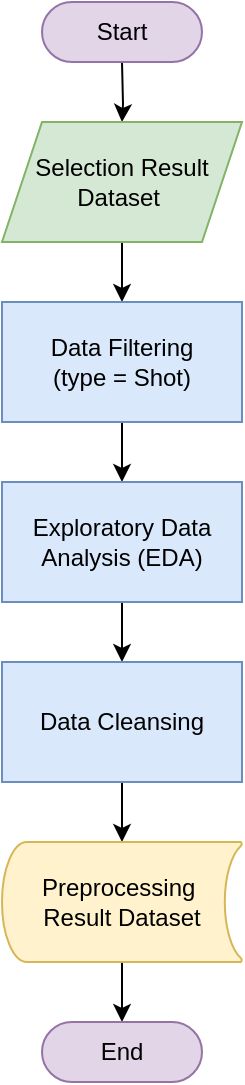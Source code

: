 <mxfile version="28.0.6">
  <diagram name="Page-1" id="fJQKvYSDg5BPfoZSww_d">
    <mxGraphModel dx="872" dy="529" grid="1" gridSize="10" guides="1" tooltips="1" connect="1" arrows="1" fold="1" page="1" pageScale="1" pageWidth="827" pageHeight="1169" math="0" shadow="0">
      <root>
        <mxCell id="0" />
        <mxCell id="1" parent="0" />
        <mxCell id="E9fjUXzIlTnjdSZBnWGk-3" style="edgeStyle=orthogonalEdgeStyle;rounded=0;orthogonalLoop=1;jettySize=auto;html=1;" parent="1" target="E9fjUXzIlTnjdSZBnWGk-2" edge="1">
          <mxGeometry relative="1" as="geometry">
            <mxPoint x="450" y="420" as="sourcePoint" />
          </mxGeometry>
        </mxCell>
        <mxCell id="PCQx2unIqNX6sadH4Wpf-4" value="" style="edgeStyle=orthogonalEdgeStyle;rounded=0;orthogonalLoop=1;jettySize=auto;html=1;" parent="1" source="E9fjUXzIlTnjdSZBnWGk-2" target="E9fjUXzIlTnjdSZBnWGk-4" edge="1">
          <mxGeometry relative="1" as="geometry" />
        </mxCell>
        <mxCell id="E9fjUXzIlTnjdSZBnWGk-2" value="&lt;div&gt;&lt;span style=&quot;background-color: transparent; color: light-dark(rgb(0, 0, 0), rgb(255, 255, 255));&quot;&gt;Selection&amp;nbsp;&lt;/span&gt;Result Dataset&amp;nbsp;&lt;/div&gt;" style="shape=parallelogram;perimeter=parallelogramPerimeter;whiteSpace=wrap;html=1;fixedSize=1;fillColor=#d5e8d4;strokeColor=#82b366;" parent="1" vertex="1">
          <mxGeometry x="390" y="450" width="120" height="60" as="geometry" />
        </mxCell>
        <mxCell id="PCQx2unIqNX6sadH4Wpf-5" value="" style="edgeStyle=orthogonalEdgeStyle;rounded=0;orthogonalLoop=1;jettySize=auto;html=1;" parent="1" source="E9fjUXzIlTnjdSZBnWGk-4" target="PCQx2unIqNX6sadH4Wpf-2" edge="1">
          <mxGeometry relative="1" as="geometry" />
        </mxCell>
        <mxCell id="E9fjUXzIlTnjdSZBnWGk-4" value="&lt;div&gt;Data Filtering&lt;/div&gt;&lt;div&gt;(type = Shot)&lt;/div&gt;" style="rounded=0;whiteSpace=wrap;html=1;fillColor=#dae8fc;strokeColor=#6c8ebf;" parent="1" vertex="1">
          <mxGeometry x="390" y="540" width="120" height="60" as="geometry" />
        </mxCell>
        <mxCell id="1FRVjqquabhI7JJIOLVD-2" value="" style="edgeStyle=orthogonalEdgeStyle;rounded=0;orthogonalLoop=1;jettySize=auto;html=1;" parent="1" edge="1">
          <mxGeometry relative="1" as="geometry">
            <mxPoint x="450" y="900" as="targetPoint" />
            <mxPoint x="450" y="870" as="sourcePoint" />
          </mxGeometry>
        </mxCell>
        <mxCell id="PCQx2unIqNX6sadH4Wpf-7" value="" style="edgeStyle=orthogonalEdgeStyle;rounded=0;orthogonalLoop=1;jettySize=auto;html=1;" parent="1" source="PCQx2unIqNX6sadH4Wpf-2" target="PCQx2unIqNX6sadH4Wpf-6" edge="1">
          <mxGeometry relative="1" as="geometry" />
        </mxCell>
        <mxCell id="PCQx2unIqNX6sadH4Wpf-2" value="Exploratory Data Analysis (EDA)" style="rounded=0;whiteSpace=wrap;html=1;fillColor=#dae8fc;strokeColor=#6c8ebf;" parent="1" vertex="1">
          <mxGeometry x="390" y="630" width="120" height="60" as="geometry" />
        </mxCell>
        <mxCell id="PCQx2unIqNX6sadH4Wpf-8" value="" style="edgeStyle=orthogonalEdgeStyle;rounded=0;orthogonalLoop=1;jettySize=auto;html=1;" parent="1" source="PCQx2unIqNX6sadH4Wpf-6" edge="1">
          <mxGeometry relative="1" as="geometry">
            <mxPoint x="450" y="810" as="targetPoint" />
          </mxGeometry>
        </mxCell>
        <mxCell id="PCQx2unIqNX6sadH4Wpf-6" value="Data Cleansing" style="rounded=0;whiteSpace=wrap;html=1;fillColor=#dae8fc;strokeColor=#6c8ebf;" parent="1" vertex="1">
          <mxGeometry x="390" y="720" width="120" height="60" as="geometry" />
        </mxCell>
        <mxCell id="kjqXVB8MkFotEHQnHXI3-1" value="Start" style="html=1;dashed=0;whiteSpace=wrap;shape=mxgraph.dfd.start;fillColor=#e1d5e7;strokeColor=#9673a6;" parent="1" vertex="1">
          <mxGeometry x="410" y="390" width="80" height="30" as="geometry" />
        </mxCell>
        <mxCell id="kjqXVB8MkFotEHQnHXI3-2" value="End" style="html=1;dashed=0;whiteSpace=wrap;shape=mxgraph.dfd.start;fillColor=#e1d5e7;strokeColor=#9673a6;" parent="1" vertex="1">
          <mxGeometry x="410" y="900" width="80" height="30" as="geometry" />
        </mxCell>
        <mxCell id="d8FYEtahxTWdv_sAoLt7-1" value="&lt;div&gt;&lt;span style=&quot;background-color: transparent; color: light-dark(rgb(0, 0, 0), rgb(255, 255, 255));&quot;&gt;Preprocessing&amp;nbsp;&lt;/span&gt;&lt;/div&gt;&lt;div&gt;Result Dataset&lt;/div&gt;" style="strokeWidth=1;html=1;shape=mxgraph.flowchart.stored_data;whiteSpace=wrap;fillColor=#fff2cc;strokeColor=#d6b656;" parent="1" vertex="1">
          <mxGeometry x="390" y="810" width="120" height="60" as="geometry" />
        </mxCell>
      </root>
    </mxGraphModel>
  </diagram>
</mxfile>
